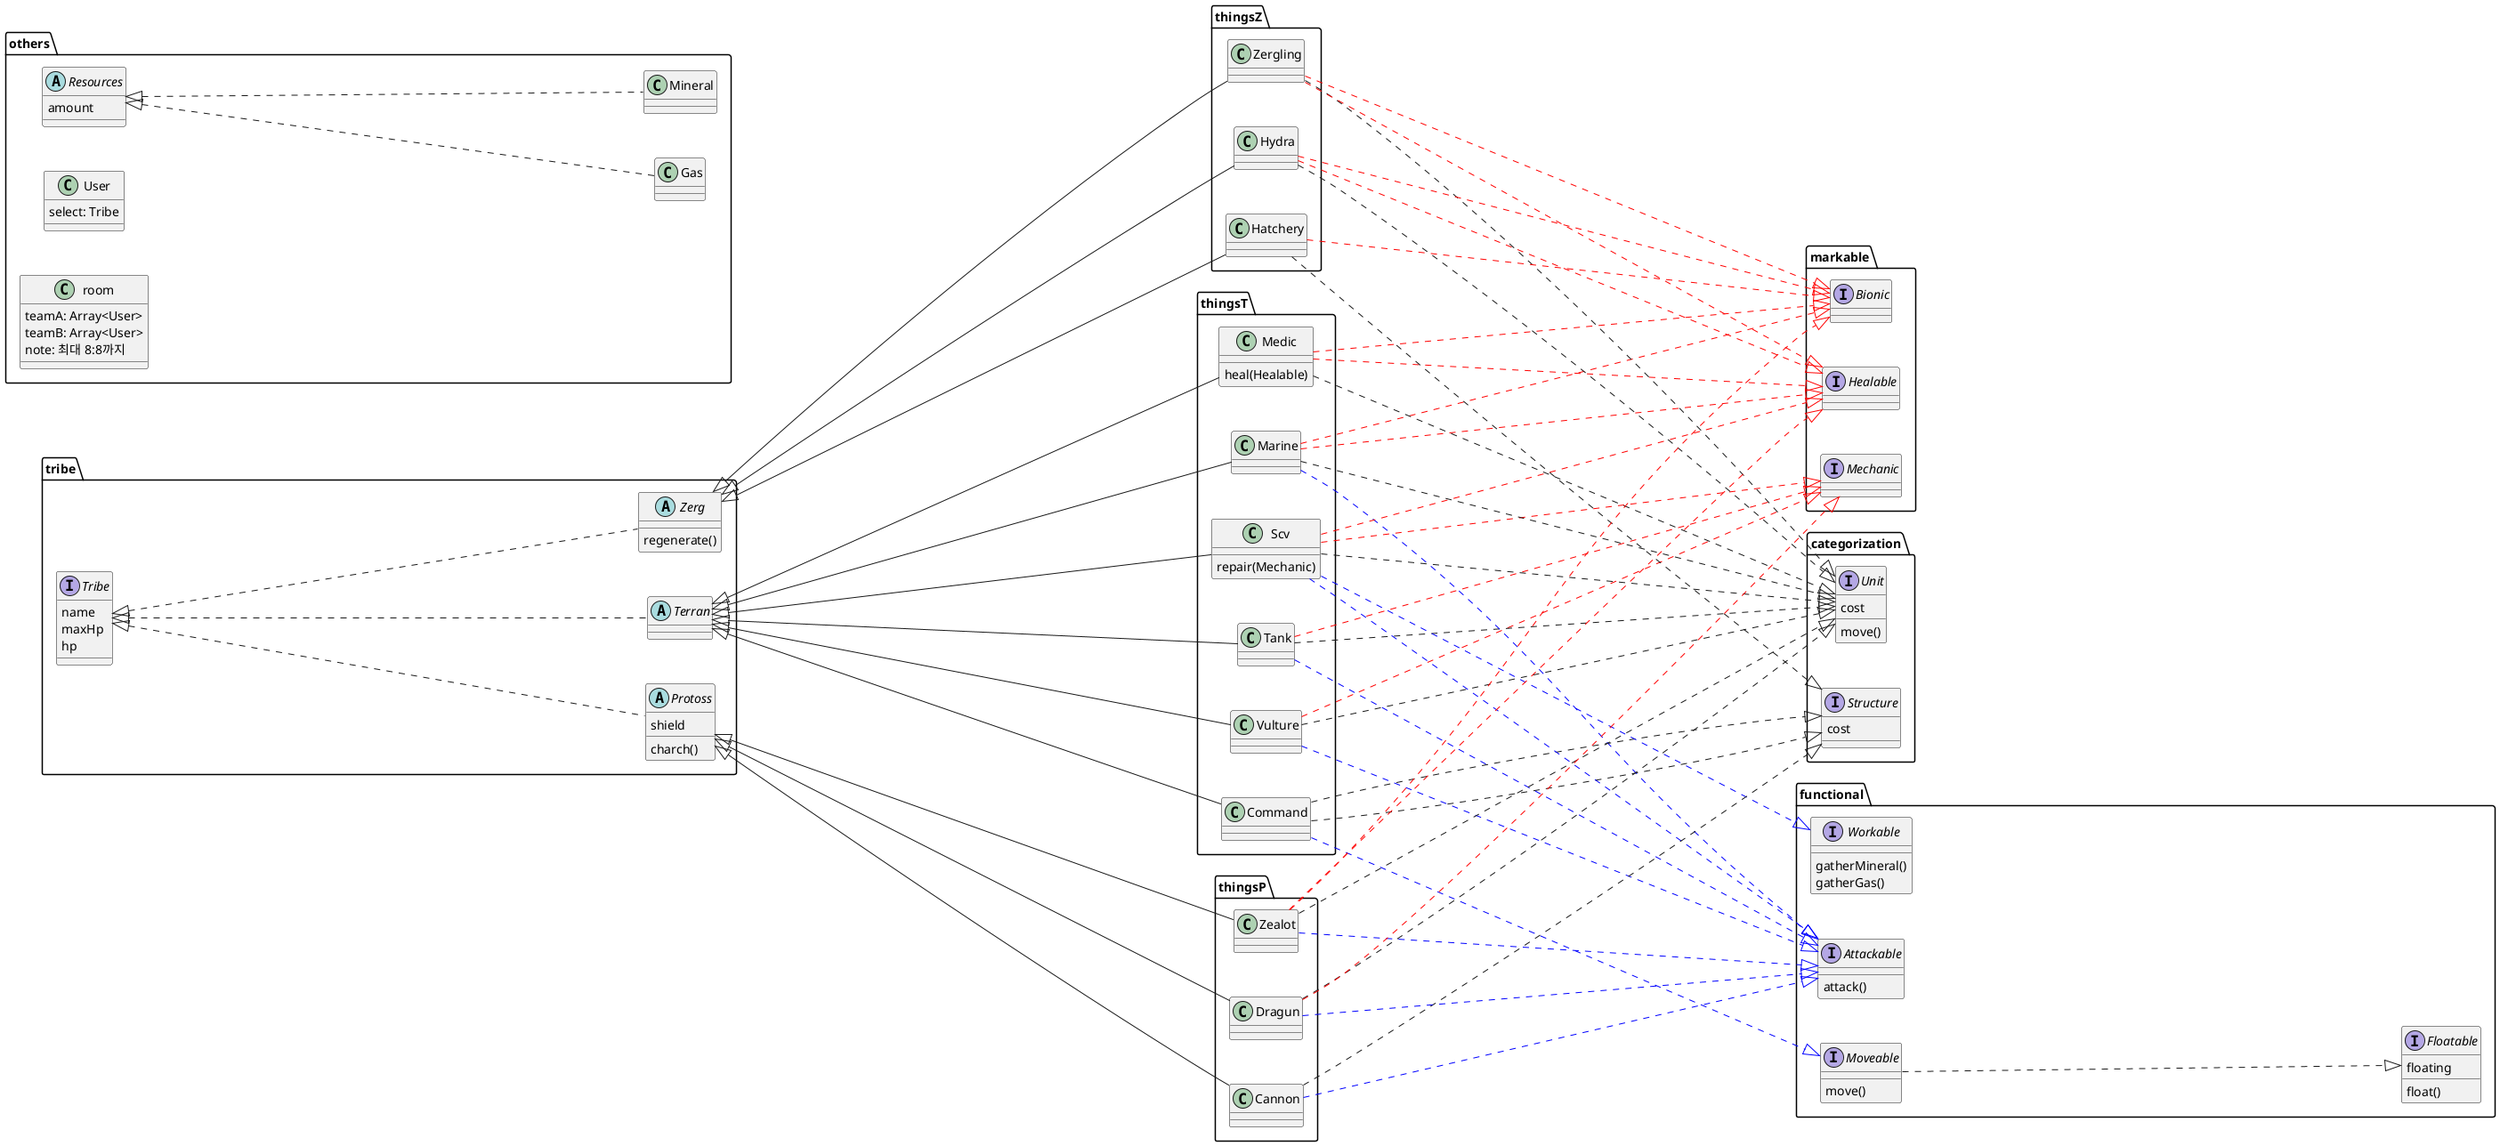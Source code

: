 @startuml
'https://plantuml.com/class-diagram
left to right direction
skinparam ranksep 550
skinparam nodesep 50
'추상클래스 모임

package tribe {
    interface Tribe {
        name
        maxHp
        hp
    }
    abstract class Terran
    abstract class Zerg {
        regenerate()
    }
    abstract class Protoss {
        shield
        charch()
    }

    Tribe <|.. Terran
    Tribe <|.. Zerg
    Tribe <|.. Protoss
}

package categorization {
    interface Unit {
            cost

            move()
        }
    interface Structure {
            cost
    }
}

package markable {
    interface Bionic
    interface Mechanic
    interface Healable

    'Bionic ..|> Unit
    'Mechanic ..|> Unit
    'Bionic ..|> Healable
    'Healable ..|> Bionic
}

package functional {
    interface Attackable {
        attack()
    }
    interface Workable {
        gatherMineral()
        gatherGas()
    }
    interface Floatable {
        floating

        float()
    }
    interface Moveable {
        move()
    }

    Moveable ..|> Floatable
}
'클래스 모임
package thingsT {
    class Marine
    class Medic {
        heal(Healable)
    }
    class Tank
    class Vulture
    class Scv {
        repair(Mechanic)
    }

    class Command

    Terran <|-- Marine
    Terran <|-- Medic
    Terran <|-- Tank
    Terran <|-- Vulture
    Terran <|-- Scv
    Terran <|-- Command

    Marine ..[#red]|> Healable
    Medic ..[#red]|> Healable
    Marine ..[#red]|> Bionic
    Medic ..[#red]|> Bionic
    Tank ..[#red]|> Mechanic
    Vulture ..[#red]|> Mechanic
    Scv ..[#red]|> Mechanic

    Marine ..|> Unit
    Medic ..|> Unit
    Tank ..|> Unit
    Vulture ..|> Unit
    Scv ..|> Unit
    Command ..|> Structure

    Marine ..[#blue]|> Attackable
    Tank ..[#blue]|> Attackable
    Vulture ..[#blue]|> Attackable
    Scv ..[#blue]|> Attackable

    Scv ..[#blue]|> Workable
    Scv ..[#red]|> Healable

    Command ..|> Structure
    Command ..[#blue]|> Moveable
}

package thingsZ {
    class Zergling
    class Hydra
    class Hatchery

    Zerg <|-- Zergling
    Zerg <|-- Hydra
    Zerg <|-- Hatchery

    Zergling ..|> Unit
    Hydra ..|> Unit
    Hatchery ..|> Structure

    Zergling ..[#red]|> Healable
    Hydra ..[#red]|> Healable
    Zergling ..[#red]|> Bionic
    Hydra ..[#red]|> Bionic

    Hatchery ..[#red]|> Bionic
}

package thingsP {
    class Zealot
    class Dragun
    class Cannon

    Protoss <|-- Zealot
    Protoss <|-- Dragun
    Protoss <|-- Cannon

    Zealot ..|> Unit
    Dragun ..|> Unit
    Cannon ..|> Structure

    Zealot ..[#blue]|> Attackable
    Dragun ..[#blue]|> Attackable
    Cannon ..[#blue]|> Attackable

    Zealot ..[#red]|> Healable
    Zealot ..[#red]|> Bionic
    Dragun ..[#red]|> Mechanic

}
package others {
    abstract Resources {
        amount
    }
    class Mineral
    class Gas
    class User {
        select: Tribe
    }
    class room {
        teamA: Array<User>
        teamB: Array<User>
        note: 최대 8:8까지
    }

    Resources <|.. Mineral
    Resources <|.. Gas
}
@enduml